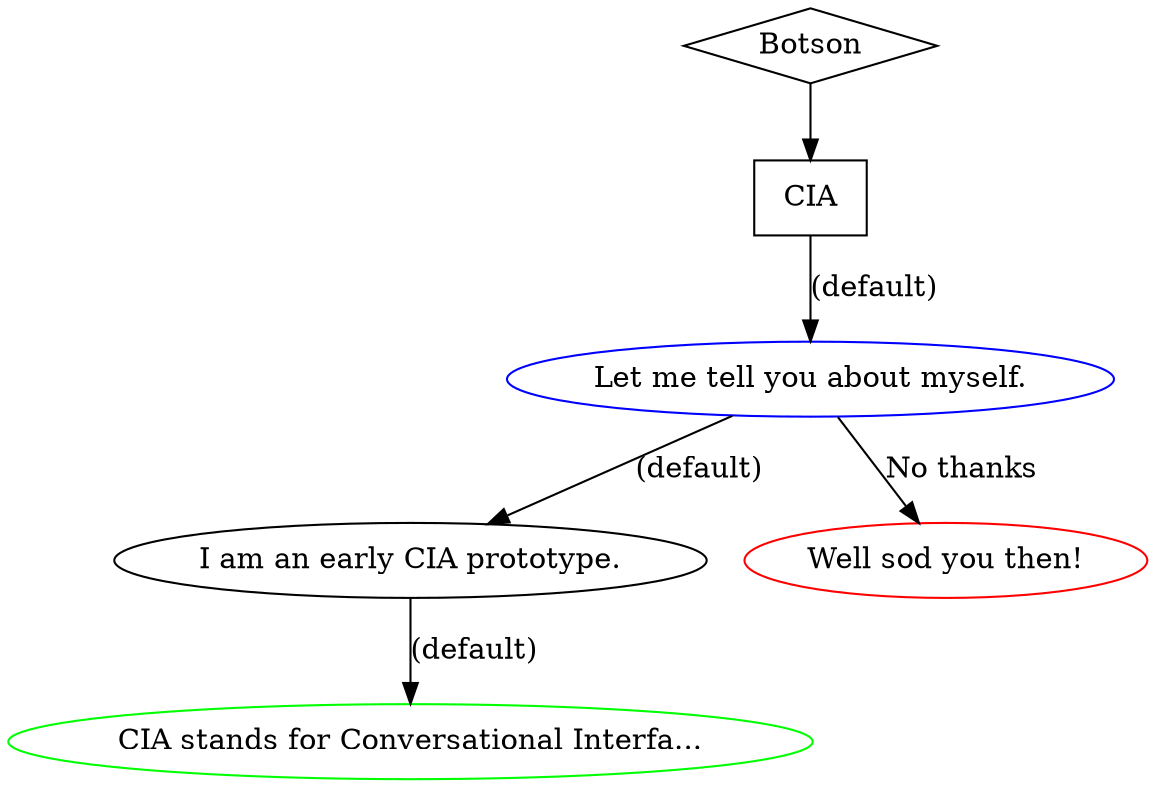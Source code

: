digraph thread_1 {
thread [label="Botson",URL="Index.html?perform=ClassSubView&sub_class=2",shape=diamond];
thread -> enter;
enter [label="CIA",URL="Index.html?perform=ScriptSubView&sub_script=1",shape=box];
rule_1[label="Let me tell you about myself.",color=blue,URL="Index.html?perform=RuleSubView&sub_rule=1"];
enter -> rule_1 [label="(default)"];
rule_1 -> rule_2 [label="(default)"];
rule_1 -> rule_4 [label="No thanks"];
rule_2[label="I am an early CIA prototype.",color=black,URL="Index.html?perform=RuleSubView&sub_rule=2"];
rule_2 -> rule_3 [label="(default)"];
rule_3[label="CIA stands for Conversational Interfa...",color=green,URL="Index.html?perform=RuleSubView&sub_rule=3"];
rule_4[label="Well sod you then!",color=red,URL="Index.html?perform=RuleSubView&sub_rule=4"];
}
